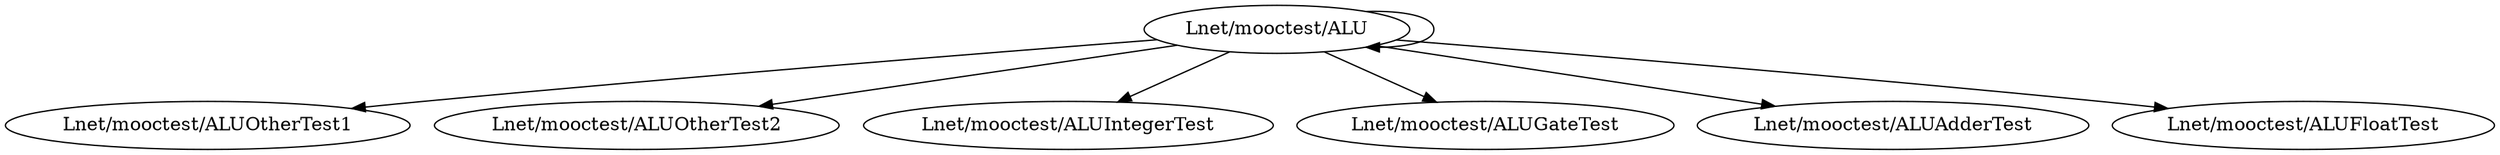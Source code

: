 digraph cmd_method {
	"Lnet/mooctest/ALU" -> "Lnet/mooctest/ALUOtherTest1"
	"Lnet/mooctest/ALU" -> "Lnet/mooctest/ALUOtherTest2"
	"Lnet/mooctest/ALU" -> "Lnet/mooctest/ALUIntegerTest"
	"Lnet/mooctest/ALU" -> "Lnet/mooctest/ALU"
	"Lnet/mooctest/ALU" -> "Lnet/mooctest/ALUGateTest"
	"Lnet/mooctest/ALU" -> "Lnet/mooctest/ALUAdderTest"
	"Lnet/mooctest/ALU" -> "Lnet/mooctest/ALUFloatTest"
}